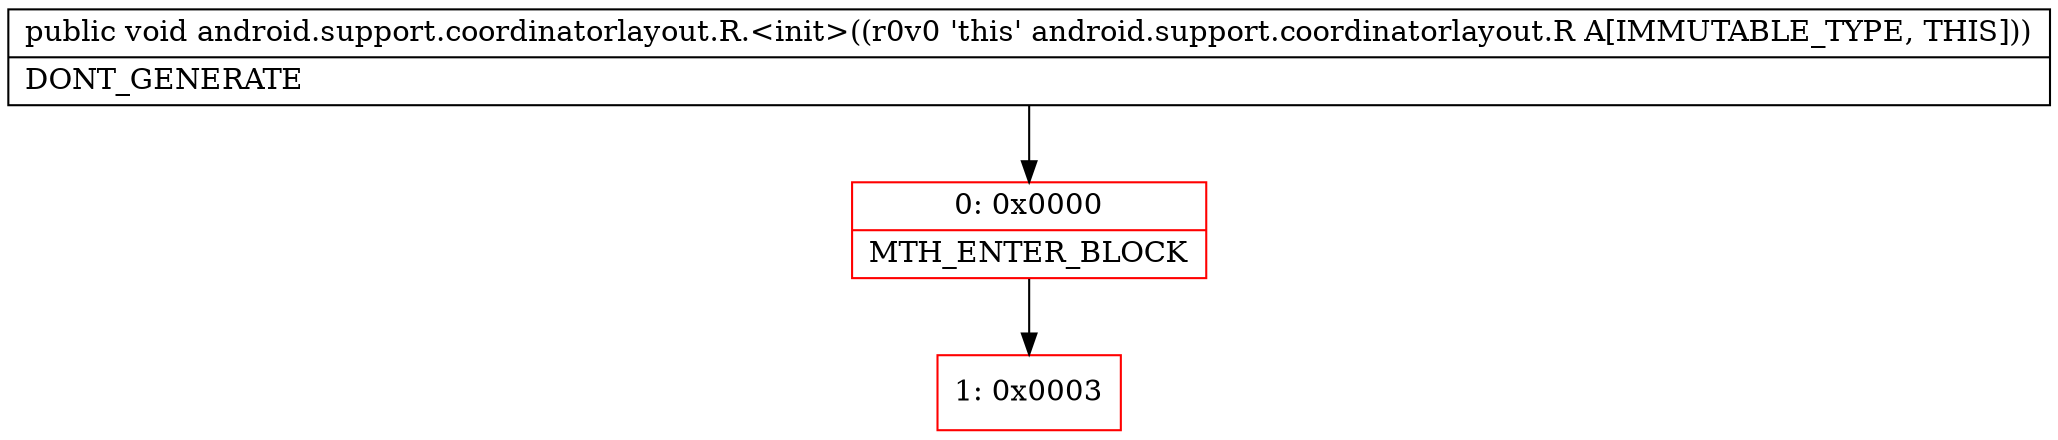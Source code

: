 digraph "CFG forandroid.support.coordinatorlayout.R.\<init\>()V" {
subgraph cluster_Region_1537056916 {
label = "R(0)";
node [shape=record,color=blue];
}
Node_0 [shape=record,color=red,label="{0\:\ 0x0000|MTH_ENTER_BLOCK\l}"];
Node_1 [shape=record,color=red,label="{1\:\ 0x0003}"];
MethodNode[shape=record,label="{public void android.support.coordinatorlayout.R.\<init\>((r0v0 'this' android.support.coordinatorlayout.R A[IMMUTABLE_TYPE, THIS]))  | DONT_GENERATE\l}"];
MethodNode -> Node_0;
Node_0 -> Node_1;
}

